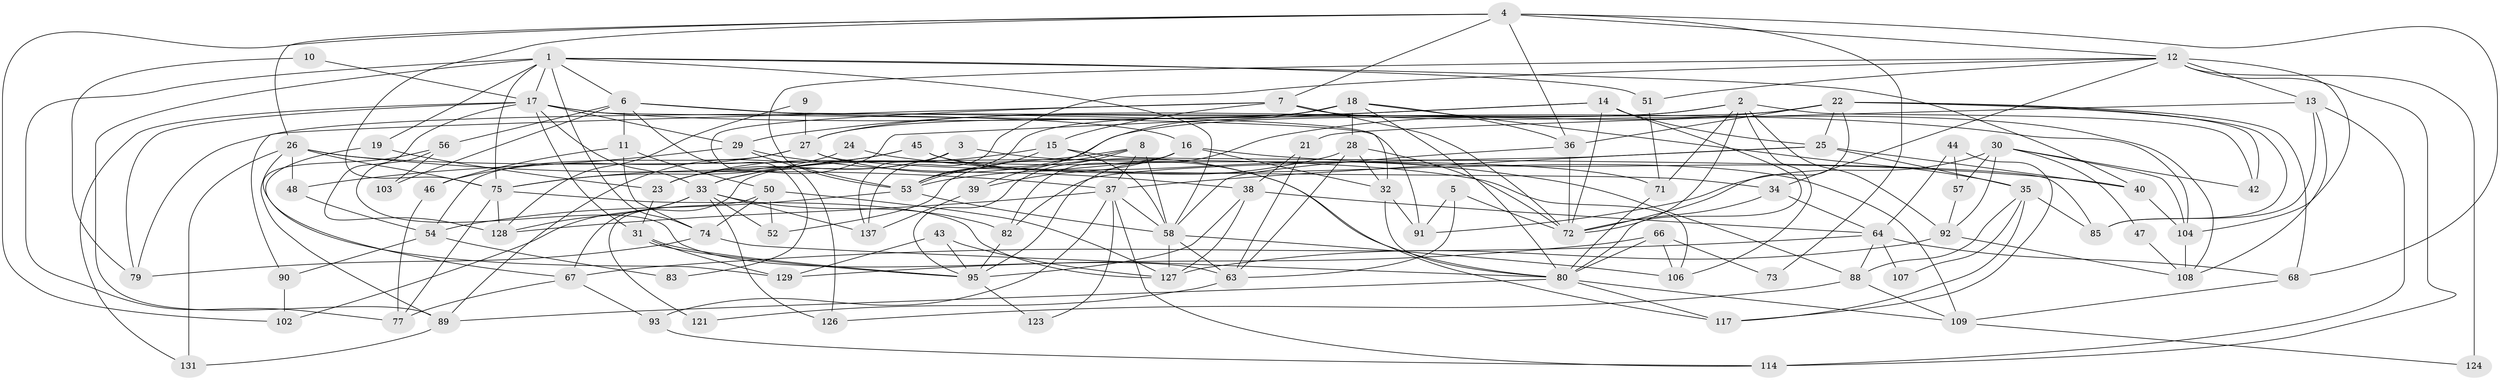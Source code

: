 // Generated by graph-tools (version 1.1) at 2025/52/02/27/25 19:52:08]
// undirected, 95 vertices, 228 edges
graph export_dot {
graph [start="1"]
  node [color=gray90,style=filled];
  1 [super="+20"];
  2 [super="+78"];
  3;
  4 [super="+55"];
  5;
  6 [super="+115"];
  7 [super="+76"];
  8 [super="+86"];
  9;
  10;
  11 [super="+61"];
  12 [super="+96"];
  13 [super="+98"];
  14 [super="+59"];
  15;
  16 [super="+101"];
  17 [super="+49"];
  18 [super="+65"];
  19;
  21;
  22 [super="+133"];
  23 [super="+41"];
  24;
  25 [super="+110"];
  26 [super="+81"];
  27 [super="+60"];
  28 [super="+70"];
  29 [super="+111"];
  30 [super="+112"];
  31;
  32;
  33 [super="+113"];
  34;
  35 [super="+69"];
  36;
  37 [super="+62"];
  38 [super="+94"];
  39;
  40;
  42;
  43;
  44;
  45;
  46;
  47;
  48;
  50 [super="+119"];
  51 [super="+132"];
  52;
  53 [super="+130"];
  54;
  56;
  57;
  58 [super="+134"];
  63 [super="+97"];
  64 [super="+122"];
  66;
  67;
  68;
  71;
  72 [super="+135"];
  73;
  74;
  75 [super="+84"];
  77;
  79 [super="+87"];
  80 [super="+99"];
  82;
  83;
  85;
  88 [super="+100"];
  89;
  90;
  91 [super="+116"];
  92 [super="+105"];
  93;
  95 [super="+136"];
  102;
  103;
  104;
  106 [super="+125"];
  107;
  108;
  109 [super="+120"];
  114 [super="+118"];
  117;
  121;
  123;
  124;
  126;
  127;
  128;
  129;
  131;
  137;
  1 -- 77;
  1 -- 17;
  1 -- 58;
  1 -- 75;
  1 -- 19;
  1 -- 51;
  1 -- 6;
  1 -- 40;
  1 -- 89;
  1 -- 74;
  2 -- 92;
  2 -- 42;
  2 -- 71;
  2 -- 72;
  2 -- 27;
  2 -- 53;
  2 -- 106;
  3 -- 71;
  3 -- 33;
  3 -- 137;
  3 -- 23;
  4 -- 26;
  4 -- 68;
  4 -- 102;
  4 -- 73;
  4 -- 36;
  4 -- 12;
  4 -- 75;
  4 -- 7;
  5 -- 72;
  5 -- 63;
  5 -- 91;
  6 -- 83;
  6 -- 11;
  6 -- 32;
  6 -- 16;
  6 -- 103;
  6 -- 56;
  7 -- 72;
  7 -- 15;
  7 -- 126;
  7 -- 108;
  7 -- 90;
  8 -- 52;
  8 -- 37;
  8 -- 33;
  8 -- 58;
  8 -- 95;
  9 -- 128;
  9 -- 27;
  10 -- 79;
  10 -- 17;
  11 -- 46;
  11 -- 74;
  11 -- 50;
  12 -- 53;
  12 -- 13;
  12 -- 34;
  12 -- 51;
  12 -- 104;
  12 -- 114;
  12 -- 124 [weight=2];
  12 -- 137;
  13 -- 108;
  13 -- 85;
  13 -- 21;
  13 -- 114;
  14 -- 80;
  14 -- 29;
  14 -- 72;
  14 -- 23;
  14 -- 25;
  15 -- 53;
  15 -- 23;
  15 -- 85;
  15 -- 58;
  16 -- 39;
  16 -- 82;
  16 -- 40;
  16 -- 32;
  16 -- 67;
  17 -- 104;
  17 -- 128;
  17 -- 33;
  17 -- 131;
  17 -- 91;
  17 -- 29;
  17 -- 79;
  17 -- 31;
  18 -- 36;
  18 -- 39;
  18 -- 53;
  18 -- 80;
  18 -- 35;
  18 -- 27;
  18 -- 28;
  19 -- 23;
  19 -- 129;
  21 -- 38;
  21 -- 63;
  22 -- 42;
  22 -- 68;
  22 -- 72;
  22 -- 36;
  22 -- 85;
  22 -- 95;
  22 -- 79;
  22 -- 25;
  23 -- 31;
  24 -- 88;
  24 -- 75;
  25 -- 82;
  25 -- 35;
  25 -- 37;
  25 -- 40;
  26 -- 89;
  26 -- 75;
  26 -- 48;
  26 -- 131;
  26 -- 37;
  26 -- 106;
  27 -- 54;
  27 -- 80;
  27 -- 34;
  27 -- 46;
  28 -- 32;
  28 -- 72;
  28 -- 53;
  28 -- 63;
  29 -- 38;
  29 -- 48;
  29 -- 53;
  30 -- 104;
  30 -- 47;
  30 -- 92 [weight=2];
  30 -- 57;
  30 -- 42;
  30 -- 91;
  31 -- 95;
  31 -- 95;
  31 -- 129;
  32 -- 91;
  32 -- 80;
  33 -- 126;
  33 -- 52;
  33 -- 128;
  33 -- 137;
  33 -- 82;
  33 -- 102;
  34 -- 64;
  34 -- 72;
  35 -- 85;
  35 -- 107;
  35 -- 88;
  35 -- 117;
  36 -- 72;
  36 -- 58;
  37 -- 128;
  37 -- 93;
  37 -- 58;
  37 -- 123;
  37 -- 114;
  38 -- 64;
  38 -- 127;
  38 -- 95;
  39 -- 137;
  40 -- 104;
  43 -- 127;
  43 -- 129;
  43 -- 95;
  44 -- 117;
  44 -- 57;
  44 -- 64;
  45 -- 75;
  45 -- 89;
  45 -- 117;
  45 -- 109;
  46 -- 77;
  47 -- 108;
  48 -- 54;
  50 -- 121 [weight=2];
  50 -- 52;
  50 -- 127;
  50 -- 74;
  51 -- 71;
  53 -- 54;
  53 -- 58;
  54 -- 90;
  54 -- 83;
  56 -- 67;
  56 -- 103;
  56 -- 63;
  57 -- 92;
  58 -- 127;
  58 -- 63;
  58 -- 106;
  63 -- 121;
  64 -- 107;
  64 -- 67;
  64 -- 68;
  64 -- 88;
  66 -- 106;
  66 -- 129;
  66 -- 73;
  66 -- 80;
  67 -- 77;
  67 -- 93;
  68 -- 109;
  71 -- 80;
  74 -- 80;
  74 -- 79;
  75 -- 77;
  75 -- 127;
  75 -- 128;
  80 -- 117;
  80 -- 109;
  80 -- 89;
  82 -- 95;
  88 -- 109;
  88 -- 126;
  89 -- 131;
  90 -- 102;
  92 -- 127;
  92 -- 108;
  93 -- 114;
  95 -- 123;
  104 -- 108;
  109 -- 124;
}

